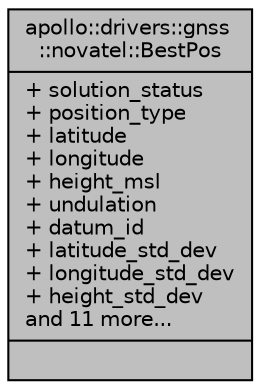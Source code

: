 digraph "apollo::drivers::gnss::novatel::BestPos"
{
  edge [fontname="Helvetica",fontsize="10",labelfontname="Helvetica",labelfontsize="10"];
  node [fontname="Helvetica",fontsize="10",shape=record];
  Node1 [label="{apollo::drivers::gnss\l::novatel::BestPos\n|+ solution_status\l+ position_type\l+ latitude\l+ longitude\l+ height_msl\l+ undulation\l+ datum_id\l+ latitude_std_dev\l+ longitude_std_dev\l+ height_std_dev\land 11 more...\l|}",height=0.2,width=0.4,color="black", fillcolor="grey75", style="filled" fontcolor="black"];
}
